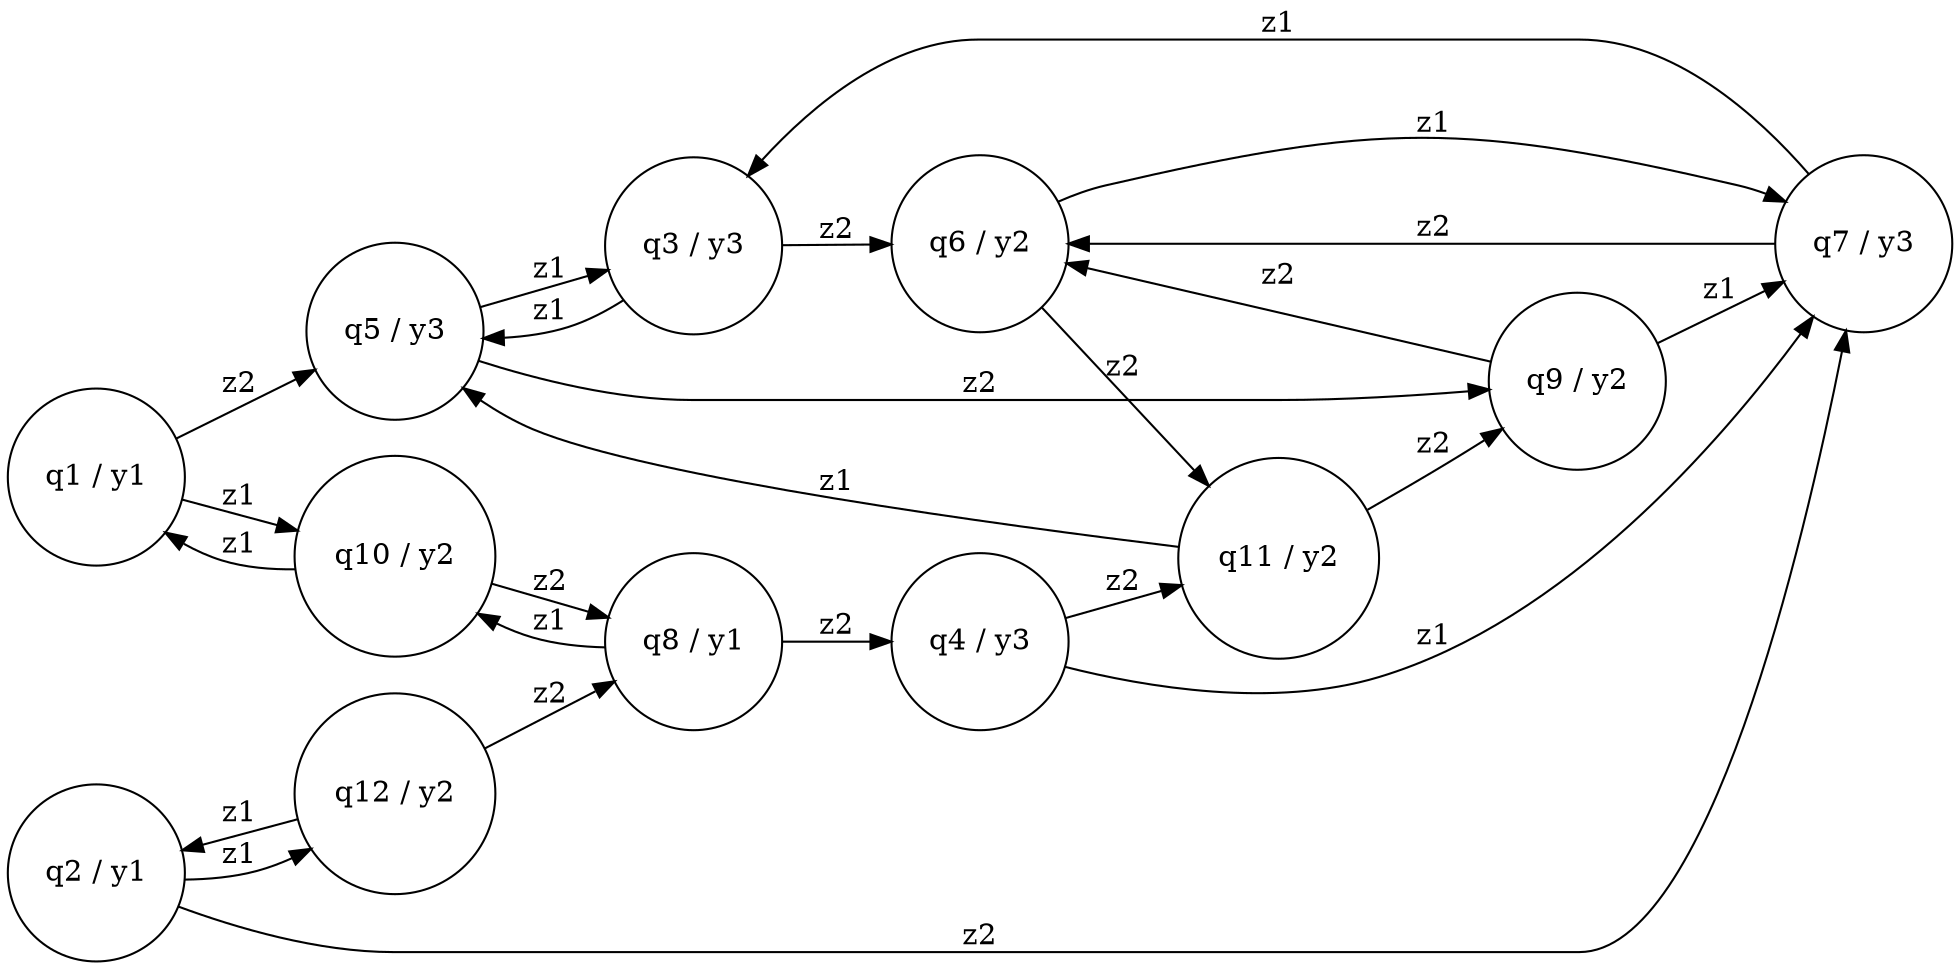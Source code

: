 digraph MooreMachine {
    rankdir = LR;
    node [shape = circle];

    "q1" [label = "q1 / y1"];
    "q2" [label = "q2 / y1"];
    "q3" [label = "q3 / y3"];
    "q4" [label = "q4 / y3"];
    "q5" [label = "q5 / y3"];
    "q6" [label = "q6 / y2"];
    "q7" [label = "q7 / y3"];
    "q8" [label = "q8 / y1"];
    "q9" [label = "q9 / y2"];
    "q10" [label = "q10 / y2"];
    "q11" [label = "q11 / y2"];
    "q12" [label = "q12 / y2"];

    "q1" -> "q10" [label = "z1"];
    "q1" -> "q5" [label = "z2"];

    "q2" -> "q12" [label = "z1"];
    "q2" -> "q7" [label = "z2"];

    "q3" -> "q5" [label = "z1"];
    "q3" -> "q6" [label = "z2"];

    "q4" -> "q7" [label = "z1"];
    "q4" -> "q11" [label = "z2"];

    "q5" -> "q3" [label = "z1"];
    "q5" -> "q9" [label = "z2"];

    "q6" -> "q7" [label = "z1"];
    "q6" -> "q11" [label = "z2"];

    "q7" -> "q3" [label = "z1"];
    "q7" -> "q6" [label = "z2"];

    "q8" -> "q10" [label = "z1"];
    "q8" -> "q4" [label = "z2"];

    "q9" -> "q7" [label = "z1"];
    "q9" -> "q6" [label = "z2"];

    "q10" -> "q1" [label = "z1"];
    "q10" -> "q8" [label = "z2"];

    "q11" -> "q5" [label = "z1"];
    "q11" -> "q9" [label = "z2"];

    "q12" -> "q2" [label = "z1"];
    "q12" -> "q8" [label = "z2"];
}
